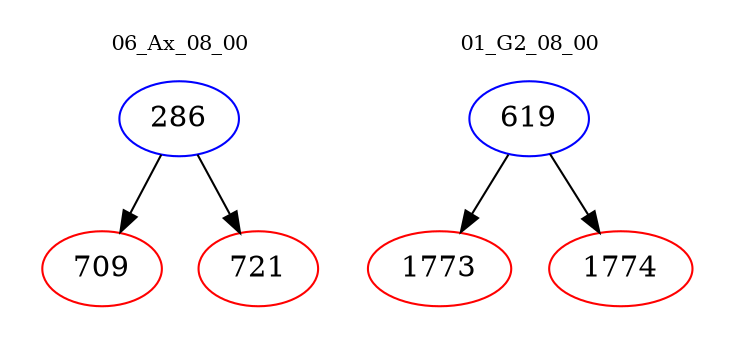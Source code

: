 digraph{
subgraph cluster_0 {
color = white
label = "06_Ax_08_00";
fontsize=10;
T0_286 [label="286", color="blue"]
T0_286 -> T0_709 [color="black"]
T0_709 [label="709", color="red"]
T0_286 -> T0_721 [color="black"]
T0_721 [label="721", color="red"]
}
subgraph cluster_1 {
color = white
label = "01_G2_08_00";
fontsize=10;
T1_619 [label="619", color="blue"]
T1_619 -> T1_1773 [color="black"]
T1_1773 [label="1773", color="red"]
T1_619 -> T1_1774 [color="black"]
T1_1774 [label="1774", color="red"]
}
}

